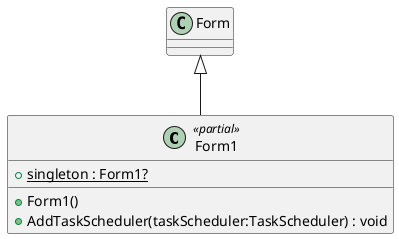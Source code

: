 @startuml
class Form1 <<partial>> {
    + {static} singleton : Form1?
    + Form1()
    + AddTaskScheduler(taskScheduler:TaskScheduler) : void
}
Form <|-- Form1
@enduml
